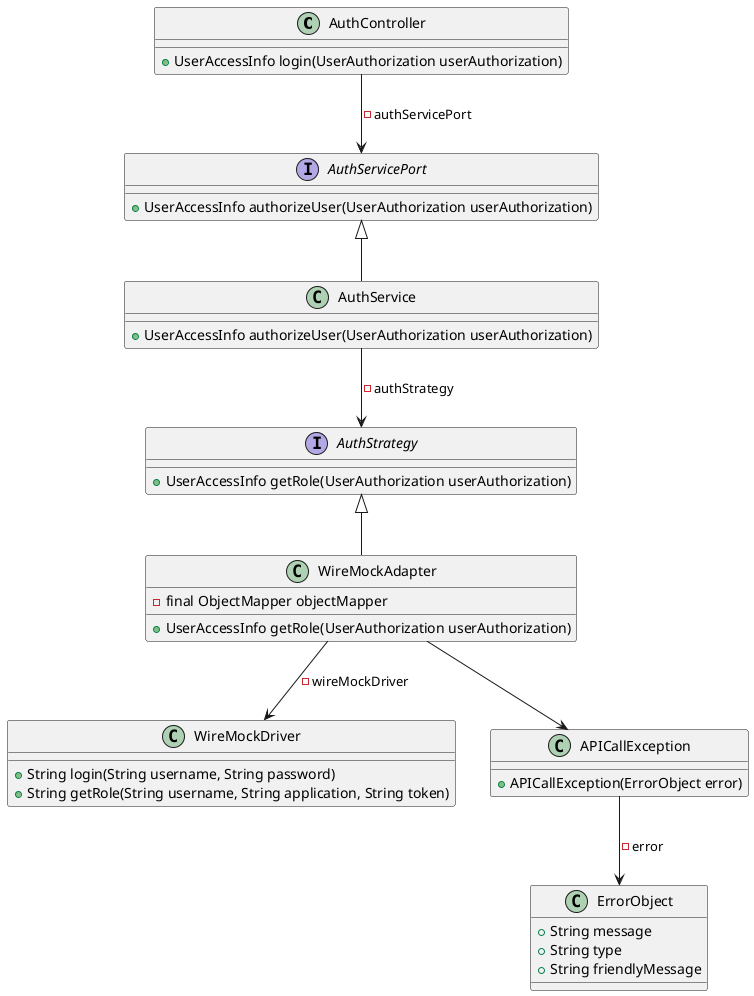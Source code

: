 @startuml
'left to right direction

class AuthController {
    +UserAccessInfo login(UserAuthorization userAuthorization)
}

AuthController --> AuthServicePort : -authServicePort

interface AuthServicePort {
    +UserAccessInfo authorizeUser(UserAuthorization userAuthorization)
}

AuthServicePort <|-- AuthService

class AuthService {
    +UserAccessInfo authorizeUser(UserAuthorization userAuthorization)
}

AuthService --> AuthStrategy: -authStrategy

interface AuthStrategy {
    +UserAccessInfo getRole(UserAuthorization userAuthorization)
}

AuthStrategy <|-- WireMockAdapter

class WireMockAdapter {
    -final ObjectMapper objectMapper
    +UserAccessInfo getRole(UserAuthorization userAuthorization)
}

WireMockAdapter --> WireMockDriver: -wireMockDriver

class WireMockDriver {
    +String login(String username, String password)
    +String getRole(String username, String application, String token)
}

class ErrorObject {
    +String message
    +String type
    +String friendlyMessage
}

class APICallException {
    +APICallException(ErrorObject error)
}

APICallException --> ErrorObject: -error

WireMockAdapter --> APICallException


@enduml
